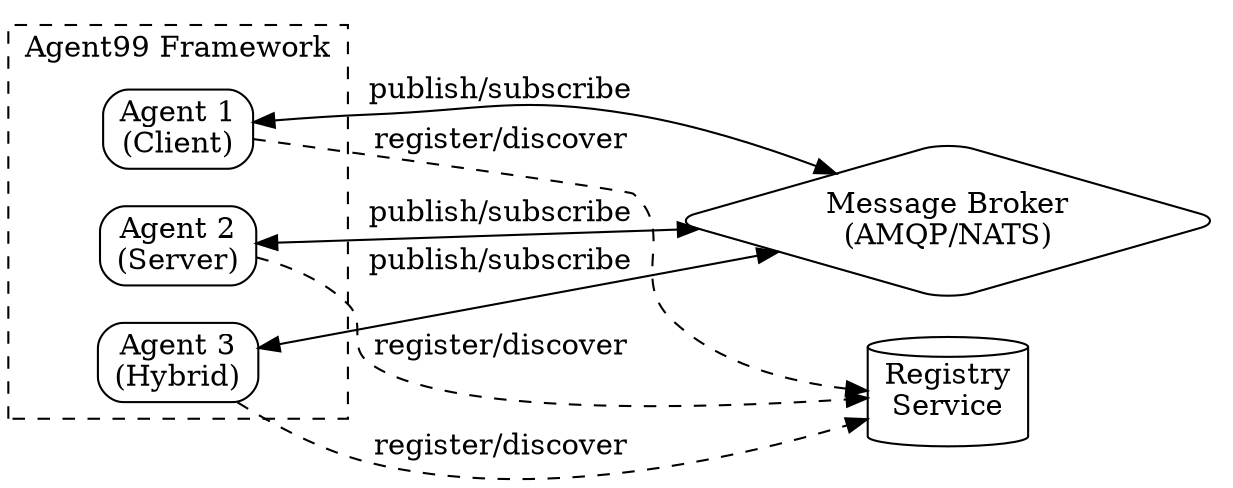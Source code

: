 digraph Agent99Architecture {
    rankdir=LR;
    node [shape=box, style=rounded];
    
    subgraph cluster_0 {
        label="Agent99 Framework";
        style=dashed;
        
        Agent1 [label="Agent 1\n(Client)"];
        Agent2 [label="Agent 2\n(Server)"];
        Agent3 [label="Agent 3\n(Hybrid)"];
    }
    
    Registry [shape=cylinder, label="Registry\nService"];
    MessageBroker [shape=diamond, label="Message Broker\n(AMQP/NATS)"];
    
    // Registration flows
    Agent1 -> Registry [label="register/discover", style=dashed];
    Agent2 -> Registry [label="register/discover", style=dashed];
    Agent3 -> Registry [label="register/discover", style=dashed];
    
    // Message flows
    Agent1 -> MessageBroker [dir=both, label="publish/subscribe"];
    Agent2 -> MessageBroker [dir=both, label="publish/subscribe"];
    Agent3 -> MessageBroker [dir=both, label="publish/subscribe"];
}
